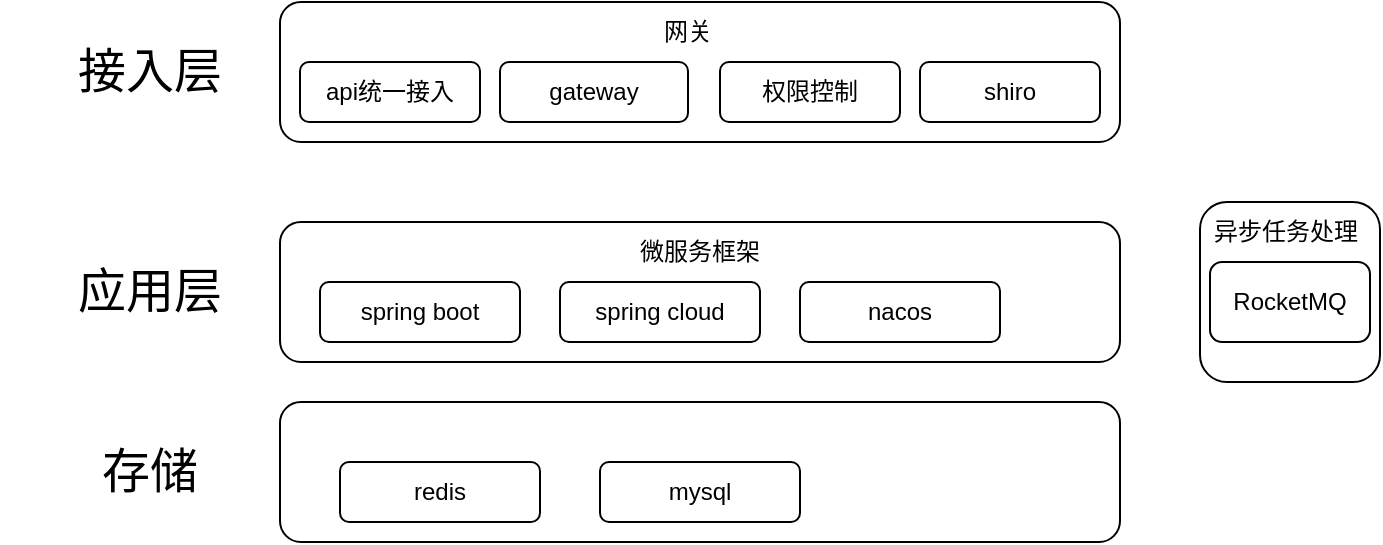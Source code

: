 <mxfile version="24.5.3" type="github">
  <diagram name="第 1 页" id="zLvAI-FJ5JkZ7GB5wCo7">
    <mxGraphModel dx="925" dy="475" grid="1" gridSize="10" guides="1" tooltips="1" connect="1" arrows="1" fold="1" page="1" pageScale="1" pageWidth="827" pageHeight="1169" math="0" shadow="0">
      <root>
        <mxCell id="0" />
        <mxCell id="1" parent="0" />
        <mxCell id="-gjgc2kq5emyqP7O4noD-1" value="" style="rounded=1;whiteSpace=wrap;html=1;" vertex="1" parent="1">
          <mxGeometry x="240" y="500" width="420" height="70" as="geometry" />
        </mxCell>
        <mxCell id="-gjgc2kq5emyqP7O4noD-2" value="&lt;font style=&quot;font-size: 24px;&quot;&gt;接入层&lt;/font&gt;" style="text;strokeColor=none;align=center;fillColor=none;html=1;verticalAlign=middle;whiteSpace=wrap;rounded=0;" vertex="1" parent="1">
          <mxGeometry x="100" y="520" width="150" height="30" as="geometry" />
        </mxCell>
        <mxCell id="-gjgc2kq5emyqP7O4noD-3" value="api统一接入" style="rounded=1;whiteSpace=wrap;html=1;" vertex="1" parent="1">
          <mxGeometry x="250" y="530" width="90" height="30" as="geometry" />
        </mxCell>
        <mxCell id="-gjgc2kq5emyqP7O4noD-4" value="网关" style="text;strokeColor=none;align=center;fillColor=none;html=1;verticalAlign=middle;whiteSpace=wrap;rounded=0;" vertex="1" parent="1">
          <mxGeometry x="414" y="500" width="60" height="30" as="geometry" />
        </mxCell>
        <mxCell id="-gjgc2kq5emyqP7O4noD-5" value="权限控制" style="rounded=1;whiteSpace=wrap;html=1;" vertex="1" parent="1">
          <mxGeometry x="460" y="530" width="90" height="30" as="geometry" />
        </mxCell>
        <mxCell id="-gjgc2kq5emyqP7O4noD-6" value="" style="rounded=1;whiteSpace=wrap;html=1;" vertex="1" parent="1">
          <mxGeometry x="240" y="610" width="420" height="70" as="geometry" />
        </mxCell>
        <mxCell id="-gjgc2kq5emyqP7O4noD-7" value="&lt;span style=&quot;font-size: 24px;&quot;&gt;应用层&lt;/span&gt;" style="text;strokeColor=none;align=center;fillColor=none;html=1;verticalAlign=middle;whiteSpace=wrap;rounded=0;" vertex="1" parent="1">
          <mxGeometry x="100" y="630" width="150" height="30" as="geometry" />
        </mxCell>
        <mxCell id="-gjgc2kq5emyqP7O4noD-8" value="spring boot" style="rounded=1;whiteSpace=wrap;html=1;" vertex="1" parent="1">
          <mxGeometry x="260" y="640" width="100" height="30" as="geometry" />
        </mxCell>
        <mxCell id="-gjgc2kq5emyqP7O4noD-9" value="spring cloud" style="rounded=1;whiteSpace=wrap;html=1;" vertex="1" parent="1">
          <mxGeometry x="380" y="640" width="100" height="30" as="geometry" />
        </mxCell>
        <mxCell id="-gjgc2kq5emyqP7O4noD-10" value="nacos" style="rounded=1;whiteSpace=wrap;html=1;" vertex="1" parent="1">
          <mxGeometry x="500" y="640" width="100" height="30" as="geometry" />
        </mxCell>
        <mxCell id="-gjgc2kq5emyqP7O4noD-11" value="微服务框架" style="text;strokeColor=none;align=center;fillColor=none;html=1;verticalAlign=middle;whiteSpace=wrap;rounded=0;" vertex="1" parent="1">
          <mxGeometry x="407" y="610" width="86" height="30" as="geometry" />
        </mxCell>
        <mxCell id="-gjgc2kq5emyqP7O4noD-12" value="" style="rounded=1;whiteSpace=wrap;html=1;" vertex="1" parent="1">
          <mxGeometry x="240" y="700" width="420" height="70" as="geometry" />
        </mxCell>
        <mxCell id="-gjgc2kq5emyqP7O4noD-14" value="gateway&lt;span style=&quot;font-family: monospace; font-size: 0px; text-align: start; text-wrap: nowrap;&quot;&gt;%3CmxGraphModel%3E%3Croot%3E%3CmxCell%20id%3D%220%22%2F%3E%3CmxCell%20id%3D%221%22%20parent%3D%220%22%2F%3E%3CmxCell%20id%3D%222%22%20value%3D%22api%E7%BB%9F%E4%B8%80%E6%8E%A5%E5%85%A5%22%20style%3D%22rounded%3D1%3BwhiteSpace%3Dwrap%3Bhtml%3D1%3B%22%20vertex%3D%221%22%20parent%3D%221%22%3E%3CmxGeometry%20x%3D%22270%22%20y%3D%22530%22%20width%3D%22100%22%20height%3D%2230%22%20as%3D%22geometry%22%2F%3E%3C%2FmxCell%3E%3C%2Froot%3E%3C%2FmxGraphModel%3E&lt;/span&gt;" style="rounded=1;whiteSpace=wrap;html=1;" vertex="1" parent="1">
          <mxGeometry x="350" y="530" width="94" height="30" as="geometry" />
        </mxCell>
        <mxCell id="-gjgc2kq5emyqP7O4noD-15" value="shiro" style="rounded=1;whiteSpace=wrap;html=1;" vertex="1" parent="1">
          <mxGeometry x="560" y="530" width="90" height="30" as="geometry" />
        </mxCell>
        <mxCell id="-gjgc2kq5emyqP7O4noD-16" value="&lt;span style=&quot;font-size: 24px;&quot;&gt;存储&lt;/span&gt;" style="text;strokeColor=none;align=center;fillColor=none;html=1;verticalAlign=middle;whiteSpace=wrap;rounded=0;" vertex="1" parent="1">
          <mxGeometry x="100" y="720" width="150" height="30" as="geometry" />
        </mxCell>
        <mxCell id="-gjgc2kq5emyqP7O4noD-17" value="redis&lt;span style=&quot;font-family: monospace; font-size: 0px; text-align: start; text-wrap: nowrap;&quot;&gt;%3CmxGraphModel%3E%3Croot%3E%3CmxCell%20id%3D%220%22%2F%3E%3CmxCell%20id%3D%221%22%20parent%3D%220%22%2F%3E%3CmxCell%20id%3D%222%22%20value%3D%22spring%20boot%22%20style%3D%22rounded%3D1%3BwhiteSpace%3Dwrap%3Bhtml%3D1%3B%22%20vertex%3D%221%22%20parent%3D%221%22%3E%3CmxGeometry%20x%3D%22260%22%20y%3D%22640%22%20width%3D%22100%22%20height%3D%2230%22%20as%3D%22geometry%22%2F%3E%3C%2FmxCell%3E%3C%2Froot%3E%3C%2FmxGraphModel%3E&lt;/span&gt;" style="rounded=1;whiteSpace=wrap;html=1;" vertex="1" parent="1">
          <mxGeometry x="270" y="730" width="100" height="30" as="geometry" />
        </mxCell>
        <mxCell id="-gjgc2kq5emyqP7O4noD-18" value="mysql" style="rounded=1;whiteSpace=wrap;html=1;" vertex="1" parent="1">
          <mxGeometry x="400" y="730" width="100" height="30" as="geometry" />
        </mxCell>
        <mxCell id="-gjgc2kq5emyqP7O4noD-19" value="" style="rounded=1;whiteSpace=wrap;html=1;" vertex="1" parent="1">
          <mxGeometry x="700" y="600" width="90" height="90" as="geometry" />
        </mxCell>
        <mxCell id="-gjgc2kq5emyqP7O4noD-20" value="RocketMQ" style="rounded=1;whiteSpace=wrap;html=1;" vertex="1" parent="1">
          <mxGeometry x="705" y="630" width="80" height="40" as="geometry" />
        </mxCell>
        <mxCell id="-gjgc2kq5emyqP7O4noD-21" value="异步任务处理" style="text;strokeColor=none;align=center;fillColor=none;html=1;verticalAlign=middle;whiteSpace=wrap;rounded=0;" vertex="1" parent="1">
          <mxGeometry x="700" y="600" width="86" height="30" as="geometry" />
        </mxCell>
      </root>
    </mxGraphModel>
  </diagram>
</mxfile>
